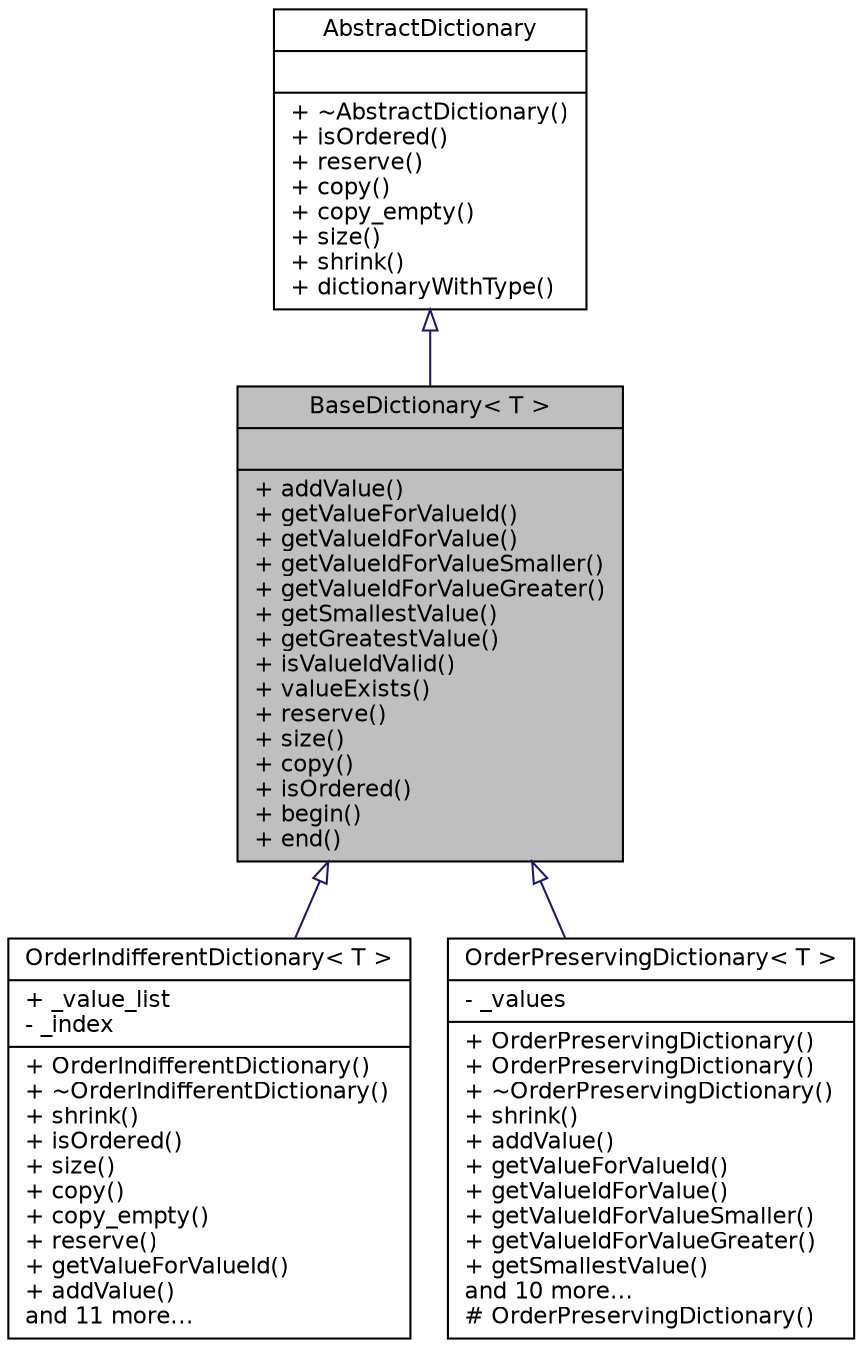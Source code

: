 digraph "BaseDictionary&lt; T &gt;"
{
  edge [fontname="Helvetica",fontsize="11",labelfontname="Helvetica",labelfontsize="11"];
  node [fontname="Helvetica",fontsize="11",shape=record];
  Node1 [label="{BaseDictionary\< T \>\n||+ addValue()\l+ getValueForValueId()\l+ getValueIdForValue()\l+ getValueIdForValueSmaller()\l+ getValueIdForValueGreater()\l+ getSmallestValue()\l+ getGreatestValue()\l+ isValueIdValid()\l+ valueExists()\l+ reserve()\l+ size()\l+ copy()\l+ isOrdered()\l+ begin()\l+ end()\l}",height=0.2,width=0.4,color="black", fillcolor="grey75", style="filled" fontcolor="black"];
  Node2 -> Node1 [dir="back",color="midnightblue",fontsize="11",style="solid",arrowtail="onormal",fontname="Helvetica"];
  Node2 [label="{AbstractDictionary\n||+ ~AbstractDictionary()\l+ isOrdered()\l+ reserve()\l+ copy()\l+ copy_empty()\l+ size()\l+ shrink()\l+ dictionaryWithType()\l}",height=0.2,width=0.4,color="black", fillcolor="white", style="filled",URL="$class_abstract_dictionary.html"];
  Node1 -> Node3 [dir="back",color="midnightblue",fontsize="11",style="solid",arrowtail="onormal",fontname="Helvetica"];
  Node3 [label="{OrderIndifferentDictionary\< T \>\n|+ _value_list\l- _index\l|+ OrderIndifferentDictionary()\l+ ~OrderIndifferentDictionary()\l+ shrink()\l+ isOrdered()\l+ size()\l+ copy()\l+ copy_empty()\l+ reserve()\l+ getValueForValueId()\l+ addValue()\land 11 more...\l}",height=0.2,width=0.4,color="black", fillcolor="white", style="filled",URL="$class_order_indifferent_dictionary.html"];
  Node1 -> Node4 [dir="back",color="midnightblue",fontsize="11",style="solid",arrowtail="onormal",fontname="Helvetica"];
  Node4 [label="{OrderPreservingDictionary\< T \>\n|- _values\l|+ OrderPreservingDictionary()\l+ OrderPreservingDictionary()\l+ ~OrderPreservingDictionary()\l+ shrink()\l+ addValue()\l+ getValueForValueId()\l+ getValueIdForValue()\l+ getValueIdForValueSmaller()\l+ getValueIdForValueGreater()\l+ getSmallestValue()\land 10 more...\l# OrderPreservingDictionary()\l}",height=0.2,width=0.4,color="black", fillcolor="white", style="filled",URL="$class_order_preserving_dictionary.html"];
}
